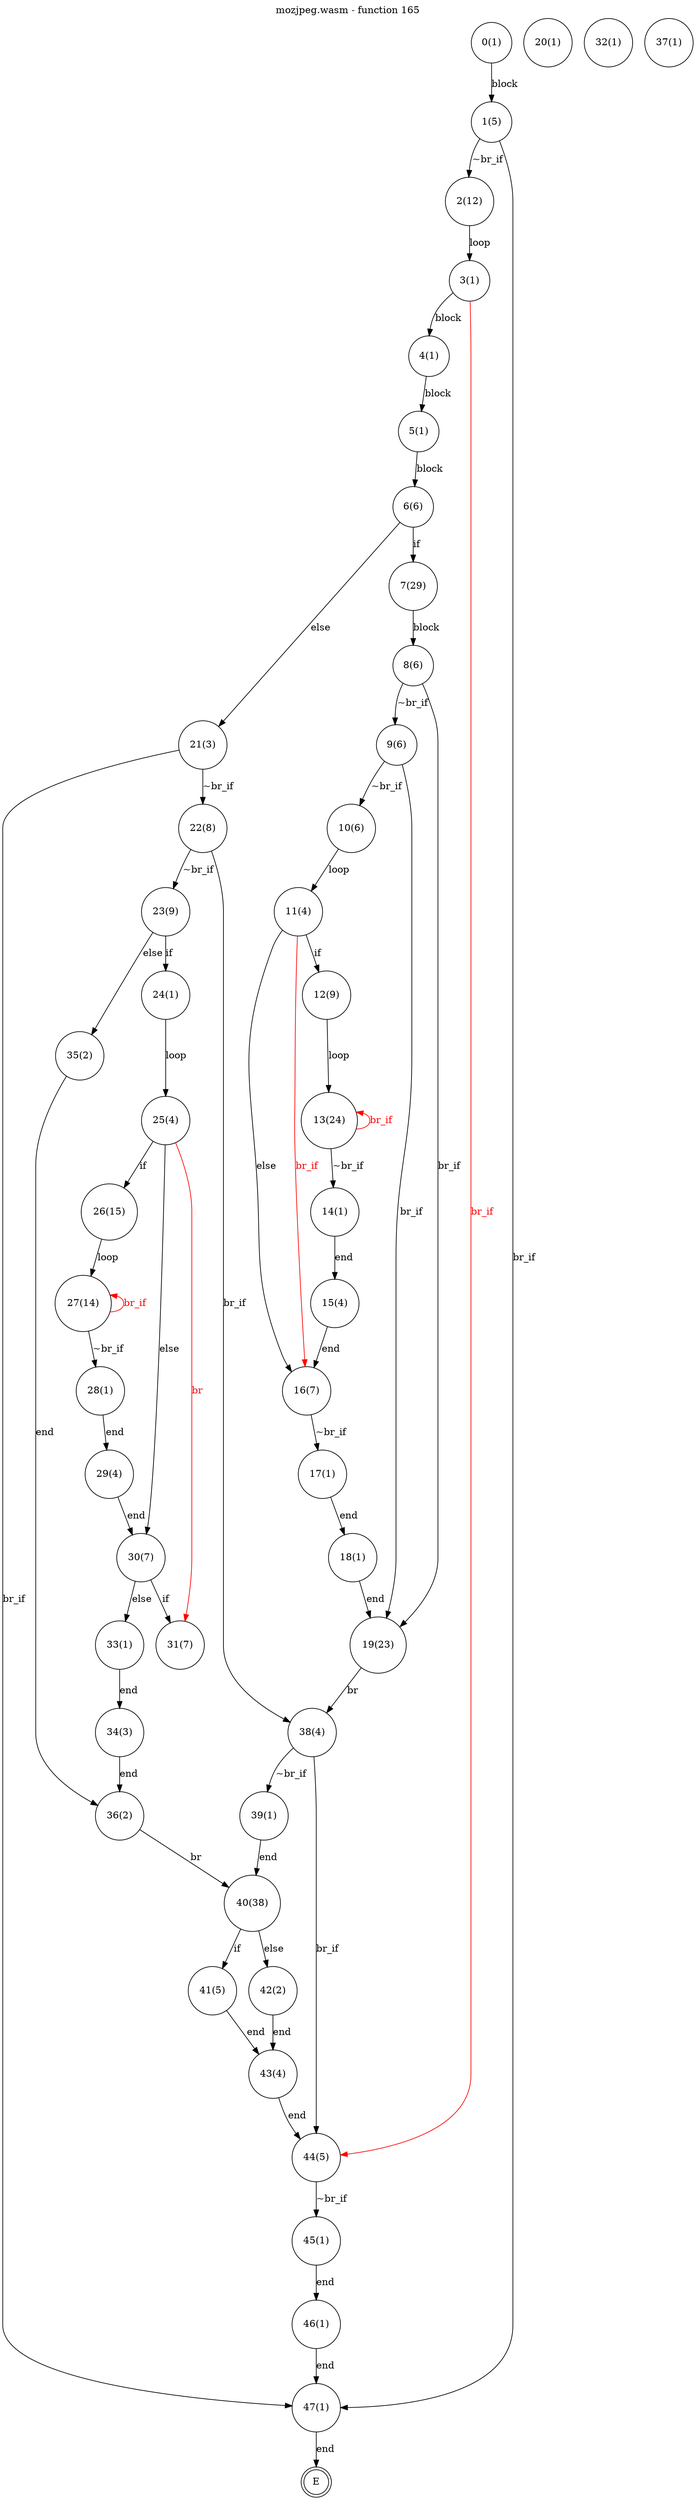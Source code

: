 digraph finite_state_machine {
    label = "mozjpeg.wasm - function 165"
    labelloc =  t
    labelfontsize = 16
    labelfontcolor = black
    labelfontname = "Helvetica"
    node [shape = doublecircle]; E ;
node [shape=circle, fontcolor=black, style="", label="0(1)"]0
node [shape=circle, fontcolor=black, style="", label="1(5)"]1
node [shape=circle, fontcolor=black, style="", label="2(12)"]2
node [shape=circle, fontcolor=black, style="", label="3(1)"]3
node [shape=circle, fontcolor=black, style="", label="4(1)"]4
node [shape=circle, fontcolor=black, style="", label="5(1)"]5
node [shape=circle, fontcolor=black, style="", label="6(6)"]6
node [shape=circle, fontcolor=black, style="", label="7(29)"]7
node [shape=circle, fontcolor=black, style="", label="8(6)"]8
node [shape=circle, fontcolor=black, style="", label="9(6)"]9
node [shape=circle, fontcolor=black, style="", label="10(6)"]10
node [shape=circle, fontcolor=black, style="", label="11(4)"]11
node [shape=circle, fontcolor=black, style="", label="12(9)"]12
node [shape=circle, fontcolor=black, style="", label="13(24)"]13
node [shape=circle, fontcolor=black, style="", label="14(1)"]14
node [shape=circle, fontcolor=black, style="", label="15(4)"]15
node [shape=circle, fontcolor=black, style="", label="16(7)"]16
node [shape=circle, fontcolor=black, style="", label="17(1)"]17
node [shape=circle, fontcolor=black, style="", label="18(1)"]18
node [shape=circle, fontcolor=black, style="", label="19(23)"]19
node [shape=circle, fontcolor=black, style="", label="20(1)"]20
node [shape=circle, fontcolor=black, style="", label="21(3)"]21
node [shape=circle, fontcolor=black, style="", label="22(8)"]22
node [shape=circle, fontcolor=black, style="", label="23(9)"]23
node [shape=circle, fontcolor=black, style="", label="24(1)"]24
node [shape=circle, fontcolor=black, style="", label="25(4)"]25
node [shape=circle, fontcolor=black, style="", label="26(15)"]26
node [shape=circle, fontcolor=black, style="", label="27(14)"]27
node [shape=circle, fontcolor=black, style="", label="28(1)"]28
node [shape=circle, fontcolor=black, style="", label="29(4)"]29
node [shape=circle, fontcolor=black, style="", label="30(7)"]30
node [shape=circle, fontcolor=black, style="", label="31(7)"]31
node [shape=circle, fontcolor=black, style="", label="32(1)"]32
node [shape=circle, fontcolor=black, style="", label="33(1)"]33
node [shape=circle, fontcolor=black, style="", label="34(3)"]34
node [shape=circle, fontcolor=black, style="", label="35(2)"]35
node [shape=circle, fontcolor=black, style="", label="36(2)"]36
node [shape=circle, fontcolor=black, style="", label="37(1)"]37
node [shape=circle, fontcolor=black, style="", label="38(4)"]38
node [shape=circle, fontcolor=black, style="", label="39(1)"]39
node [shape=circle, fontcolor=black, style="", label="40(38)"]40
node [shape=circle, fontcolor=black, style="", label="41(5)"]41
node [shape=circle, fontcolor=black, style="", label="42(2)"]42
node [shape=circle, fontcolor=black, style="", label="43(4)"]43
node [shape=circle, fontcolor=black, style="", label="44(5)"]44
node [shape=circle, fontcolor=black, style="", label="45(1)"]45
node [shape=circle, fontcolor=black, style="", label="46(1)"]46
node [shape=circle, fontcolor=black, style="", label="47(1)"]47
node [shape=circle, fontcolor=black, style="", label="E"]E
    0 -> 1[label="block"];
    1 -> 2[label="~br_if"];
    1 -> 47[label="br_if"];
    2 -> 3[label="loop"];
    3 -> 4[label="block"];
    4 -> 5[label="block"];
    5 -> 6[label="block"];
    6 -> 7[label="if"];
    6 -> 21[label="else"];
    7 -> 8[label="block"];
    8 -> 9[label="~br_if"];
    8 -> 19[label="br_if"];
    9 -> 10[label="~br_if"];
    9 -> 19[label="br_if"];
    10 -> 11[label="loop"];
    11 -> 12[label="if"];
    11 -> 16[label="else"];
    12 -> 13[label="loop"];
    13 -> 14[label="~br_if"];
    13 -> 13[color="red" dir=back fontcolor="red" label="br_if"];
    14 -> 15[label="end"];
    15 -> 16[label="end"];
    16 -> 17[label="~br_if"];
    16 -> 11[color="red" dir=back fontcolor="red" label="br_if"];
    17 -> 18[label="end"];
    18 -> 19[label="end"];
    19 -> 38[label="br"];
    21 -> 22[label="~br_if"];
    21 -> 47[label="br_if"];
    22 -> 23[label="~br_if"];
    22 -> 38[label="br_if"];
    23 -> 24[label="if"];
    23 -> 35[label="else"];
    24 -> 25[label="loop"];
    25 -> 26[label="if"];
    25 -> 30[label="else"];
    26 -> 27[label="loop"];
    27 -> 28[label="~br_if"];
    27 -> 27[color="red" dir=back fontcolor="red" label="br_if"];
    28 -> 29[label="end"];
    29 -> 30[label="end"];
    30 -> 31[label="if"];
    30 -> 33[label="else"];
    31 -> 25[color="red" dir=back fontcolor="red" label="br"];
    33 -> 34[label="end"];
    34 -> 36[label="end"];
    35 -> 36[label="end"];
    36 -> 40[label="br"];
    38 -> 39[label="~br_if"];
    38 -> 44[label="br_if"];
    39 -> 40[label="end"];
    40 -> 41[label="if"];
    40 -> 42[label="else"];
    41 -> 43[label="end"];
    42 -> 43[label="end"];
    43 -> 44[label="end"];
    44 -> 45[label="~br_if"];
    44 -> 3[color="red" dir=back fontcolor="red" label="br_if"];
    45 -> 46[label="end"];
    46 -> 47[label="end"];
    47 -> E[label="end"];
}
